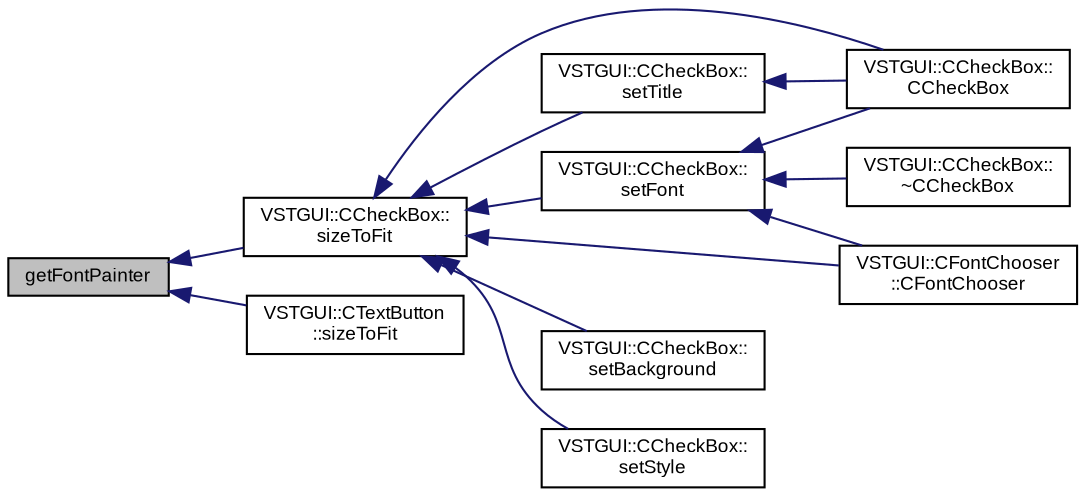 digraph "getFontPainter"
{
  bgcolor="transparent";
  edge [fontname="Arial",fontsize="9",labelfontname="Arial",labelfontsize="9"];
  node [fontname="Arial",fontsize="9",shape=record];
  rankdir="LR";
  Node1 [label="getFontPainter",height=0.2,width=0.4,color="black", fillcolor="grey75", style="filled" fontcolor="black"];
  Node1 -> Node2 [dir="back",color="midnightblue",fontsize="9",style="solid",fontname="Arial"];
  Node2 [label="VSTGUI::CCheckBox::\lsizeToFit",height=0.2,width=0.4,color="black",URL="$class_v_s_t_g_u_i_1_1_c_check_box.html#a1f9f5eb3e6ae65118a2c1f15f15acab3",tooltip="resize view to optimal size "];
  Node2 -> Node3 [dir="back",color="midnightblue",fontsize="9",style="solid",fontname="Arial"];
  Node3 [label="VSTGUI::CCheckBox::\lCCheckBox",height=0.2,width=0.4,color="black",URL="$class_v_s_t_g_u_i_1_1_c_check_box.html#abfd45c0dae0029fb43b093190d78bc42"];
  Node2 -> Node4 [dir="back",color="midnightblue",fontsize="9",style="solid",fontname="Arial"];
  Node4 [label="VSTGUI::CCheckBox::\lsetTitle",height=0.2,width=0.4,color="black",URL="$class_v_s_t_g_u_i_1_1_c_check_box.html#af306f5addd56c17cafb50d1ac631548b"];
  Node4 -> Node3 [dir="back",color="midnightblue",fontsize="9",style="solid",fontname="Arial"];
  Node2 -> Node5 [dir="back",color="midnightblue",fontsize="9",style="solid",fontname="Arial"];
  Node5 [label="VSTGUI::CCheckBox::\lsetFont",height=0.2,width=0.4,color="black",URL="$class_v_s_t_g_u_i_1_1_c_check_box.html#a8bb2d9e1362a2b8d9047b2e895f794fd"];
  Node5 -> Node3 [dir="back",color="midnightblue",fontsize="9",style="solid",fontname="Arial"];
  Node5 -> Node6 [dir="back",color="midnightblue",fontsize="9",style="solid",fontname="Arial"];
  Node6 [label="VSTGUI::CCheckBox::\l~CCheckBox",height=0.2,width=0.4,color="black",URL="$class_v_s_t_g_u_i_1_1_c_check_box.html#a7f356285321b8453226500459256530a"];
  Node5 -> Node7 [dir="back",color="midnightblue",fontsize="9",style="solid",fontname="Arial"];
  Node7 [label="VSTGUI::CFontChooser\l::CFontChooser",height=0.2,width=0.4,color="black",URL="$class_v_s_t_g_u_i_1_1_c_font_chooser.html#a1a4d6cbd6b3c39bdff979a626e42016e"];
  Node2 -> Node8 [dir="back",color="midnightblue",fontsize="9",style="solid",fontname="Arial"];
  Node8 [label="VSTGUI::CCheckBox::\lsetBackground",height=0.2,width=0.4,color="black",URL="$class_v_s_t_g_u_i_1_1_c_check_box.html#a623ed61eec7265317899d9eae7c0c945",tooltip="set the background image of this view "];
  Node2 -> Node9 [dir="back",color="midnightblue",fontsize="9",style="solid",fontname="Arial"];
  Node9 [label="VSTGUI::CCheckBox::\lsetStyle",height=0.2,width=0.4,color="black",URL="$class_v_s_t_g_u_i_1_1_c_check_box.html#a921dad1b65204e0e6c501e64b83dcc02"];
  Node2 -> Node7 [dir="back",color="midnightblue",fontsize="9",style="solid",fontname="Arial"];
  Node1 -> Node10 [dir="back",color="midnightblue",fontsize="9",style="solid",fontname="Arial"];
  Node10 [label="VSTGUI::CTextButton\l::sizeToFit",height=0.2,width=0.4,color="black",URL="$class_v_s_t_g_u_i_1_1_c_text_button.html#a1f9f5eb3e6ae65118a2c1f15f15acab3",tooltip="resize view to optimal size "];
}
